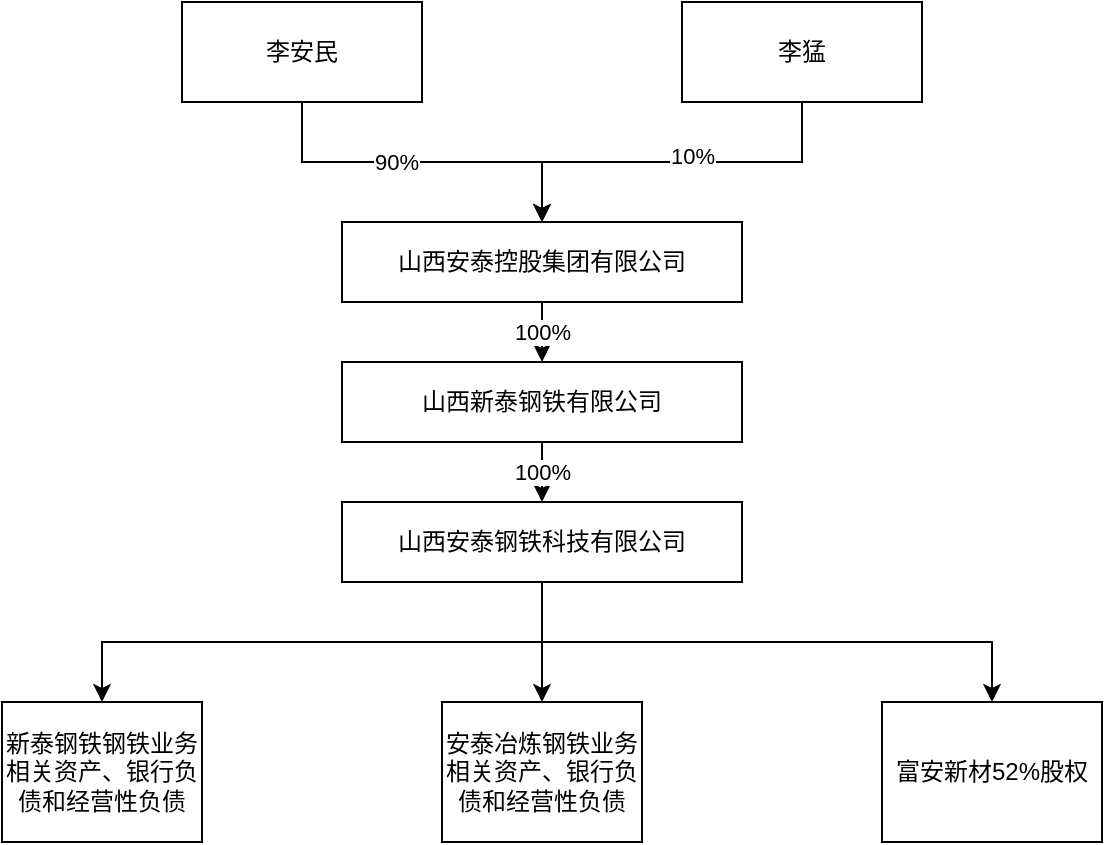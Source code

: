 <mxfile version="14.8.0" type="github">
  <diagram id="V-6m_NwFq4gXoD0rBfcP" name="第 1 页">
    <mxGraphModel dx="782" dy="482" grid="1" gridSize="10" guides="1" tooltips="1" connect="1" arrows="1" fold="1" page="1" pageScale="1" pageWidth="827" pageHeight="1169" math="0" shadow="0">
      <root>
        <mxCell id="0" />
        <mxCell id="1" parent="0" />
        <mxCell id="fyVdFYr6qyUAHVgFFjLC-9" style="edgeStyle=orthogonalEdgeStyle;rounded=0;orthogonalLoop=1;jettySize=auto;html=1;" parent="1" source="fyVdFYr6qyUAHVgFFjLC-1" target="fyVdFYr6qyUAHVgFFjLC-3" edge="1">
          <mxGeometry relative="1" as="geometry">
            <Array as="points">
              <mxPoint x="250" y="120" />
              <mxPoint x="370" y="120" />
            </Array>
          </mxGeometry>
        </mxCell>
        <mxCell id="fyVdFYr6qyUAHVgFFjLC-16" value="90%" style="edgeLabel;html=1;align=center;verticalAlign=middle;resizable=0;points=[];" parent="fyVdFYr6qyUAHVgFFjLC-9" vertex="1" connectable="0">
          <mxGeometry x="-0.316" relative="1" as="geometry">
            <mxPoint x="15" as="offset" />
          </mxGeometry>
        </mxCell>
        <mxCell id="fyVdFYr6qyUAHVgFFjLC-1" value="李安民" style="rounded=0;whiteSpace=wrap;html=1;" parent="1" vertex="1">
          <mxGeometry x="190" y="40" width="120" height="50" as="geometry" />
        </mxCell>
        <mxCell id="fyVdFYr6qyUAHVgFFjLC-10" style="edgeStyle=orthogonalEdgeStyle;rounded=0;orthogonalLoop=1;jettySize=auto;html=1;entryX=0.5;entryY=0;entryDx=0;entryDy=0;" parent="1" source="fyVdFYr6qyUAHVgFFjLC-2" target="fyVdFYr6qyUAHVgFFjLC-3" edge="1">
          <mxGeometry relative="1" as="geometry">
            <Array as="points">
              <mxPoint x="500" y="120" />
              <mxPoint x="370" y="120" />
            </Array>
          </mxGeometry>
        </mxCell>
        <mxCell id="fyVdFYr6qyUAHVgFFjLC-17" value="10%" style="edgeLabel;html=1;align=center;verticalAlign=middle;resizable=0;points=[];" parent="fyVdFYr6qyUAHVgFFjLC-10" vertex="1" connectable="0">
          <mxGeometry x="0.01" y="-3" relative="1" as="geometry">
            <mxPoint x="11" as="offset" />
          </mxGeometry>
        </mxCell>
        <mxCell id="fyVdFYr6qyUAHVgFFjLC-2" value="李猛" style="rounded=0;whiteSpace=wrap;html=1;" parent="1" vertex="1">
          <mxGeometry x="440" y="40" width="120" height="50" as="geometry" />
        </mxCell>
        <mxCell id="sO1tLJxpwsdW4ACIzt9C-2" value="100%" style="edgeStyle=orthogonalEdgeStyle;rounded=0;orthogonalLoop=1;jettySize=auto;html=1;" parent="1" source="fyVdFYr6qyUAHVgFFjLC-3" target="sO1tLJxpwsdW4ACIzt9C-1" edge="1">
          <mxGeometry relative="1" as="geometry" />
        </mxCell>
        <mxCell id="fyVdFYr6qyUAHVgFFjLC-3" value="山西安泰控股集团有限公司" style="rounded=0;whiteSpace=wrap;html=1;" parent="1" vertex="1">
          <mxGeometry x="270" y="150" width="200" height="40" as="geometry" />
        </mxCell>
        <mxCell id="ZOFl13IyWraW6XElIylR-1" style="edgeStyle=orthogonalEdgeStyle;rounded=0;orthogonalLoop=1;jettySize=auto;html=1;entryX=0.5;entryY=0;entryDx=0;entryDy=0;" parent="1" source="fyVdFYr6qyUAHVgFFjLC-4" target="fyVdFYr6qyUAHVgFFjLC-5" edge="1">
          <mxGeometry relative="1" as="geometry">
            <Array as="points">
              <mxPoint x="370" y="360" />
              <mxPoint x="150" y="360" />
            </Array>
          </mxGeometry>
        </mxCell>
        <mxCell id="ZOFl13IyWraW6XElIylR-2" style="edgeStyle=orthogonalEdgeStyle;rounded=0;orthogonalLoop=1;jettySize=auto;html=1;entryX=0.5;entryY=0;entryDx=0;entryDy=0;" parent="1" source="fyVdFYr6qyUAHVgFFjLC-4" target="fyVdFYr6qyUAHVgFFjLC-7" edge="1">
          <mxGeometry relative="1" as="geometry" />
        </mxCell>
        <mxCell id="ZOFl13IyWraW6XElIylR-4" style="edgeStyle=orthogonalEdgeStyle;rounded=0;orthogonalLoop=1;jettySize=auto;html=1;entryX=0.5;entryY=0;entryDx=0;entryDy=0;" parent="1" source="fyVdFYr6qyUAHVgFFjLC-4" target="fyVdFYr6qyUAHVgFFjLC-8" edge="1">
          <mxGeometry relative="1" as="geometry">
            <Array as="points">
              <mxPoint x="370" y="360" />
              <mxPoint x="595" y="360" />
            </Array>
          </mxGeometry>
        </mxCell>
        <mxCell id="fyVdFYr6qyUAHVgFFjLC-4" value="山西安泰钢铁科技有限公司" style="rounded=0;whiteSpace=wrap;html=1;" parent="1" vertex="1">
          <mxGeometry x="270" y="290" width="200" height="40" as="geometry" />
        </mxCell>
        <mxCell id="fyVdFYr6qyUAHVgFFjLC-5" value="新泰钢铁钢铁业务相关资产、银行负债和经营性负债" style="rounded=0;whiteSpace=wrap;html=1;" parent="1" vertex="1">
          <mxGeometry x="100" y="390" width="100" height="70" as="geometry" />
        </mxCell>
        <mxCell id="fyVdFYr6qyUAHVgFFjLC-7" value="安泰冶炼钢铁业务相关资产、银行负债和经营性负债" style="rounded=0;whiteSpace=wrap;html=1;" parent="1" vertex="1">
          <mxGeometry x="320" y="390" width="100" height="70" as="geometry" />
        </mxCell>
        <mxCell id="fyVdFYr6qyUAHVgFFjLC-8" value="富安新材52%股权" style="rounded=0;whiteSpace=wrap;html=1;" parent="1" vertex="1">
          <mxGeometry x="540" y="390" width="110" height="70" as="geometry" />
        </mxCell>
        <mxCell id="sO1tLJxpwsdW4ACIzt9C-3" value="100%" style="edgeStyle=orthogonalEdgeStyle;rounded=0;orthogonalLoop=1;jettySize=auto;html=1;" parent="1" source="sO1tLJxpwsdW4ACIzt9C-1" target="fyVdFYr6qyUAHVgFFjLC-4" edge="1">
          <mxGeometry relative="1" as="geometry" />
        </mxCell>
        <mxCell id="sO1tLJxpwsdW4ACIzt9C-1" value="山西新泰钢铁有限公司" style="rounded=0;whiteSpace=wrap;html=1;" parent="1" vertex="1">
          <mxGeometry x="270" y="220" width="200" height="40" as="geometry" />
        </mxCell>
      </root>
    </mxGraphModel>
  </diagram>
</mxfile>
